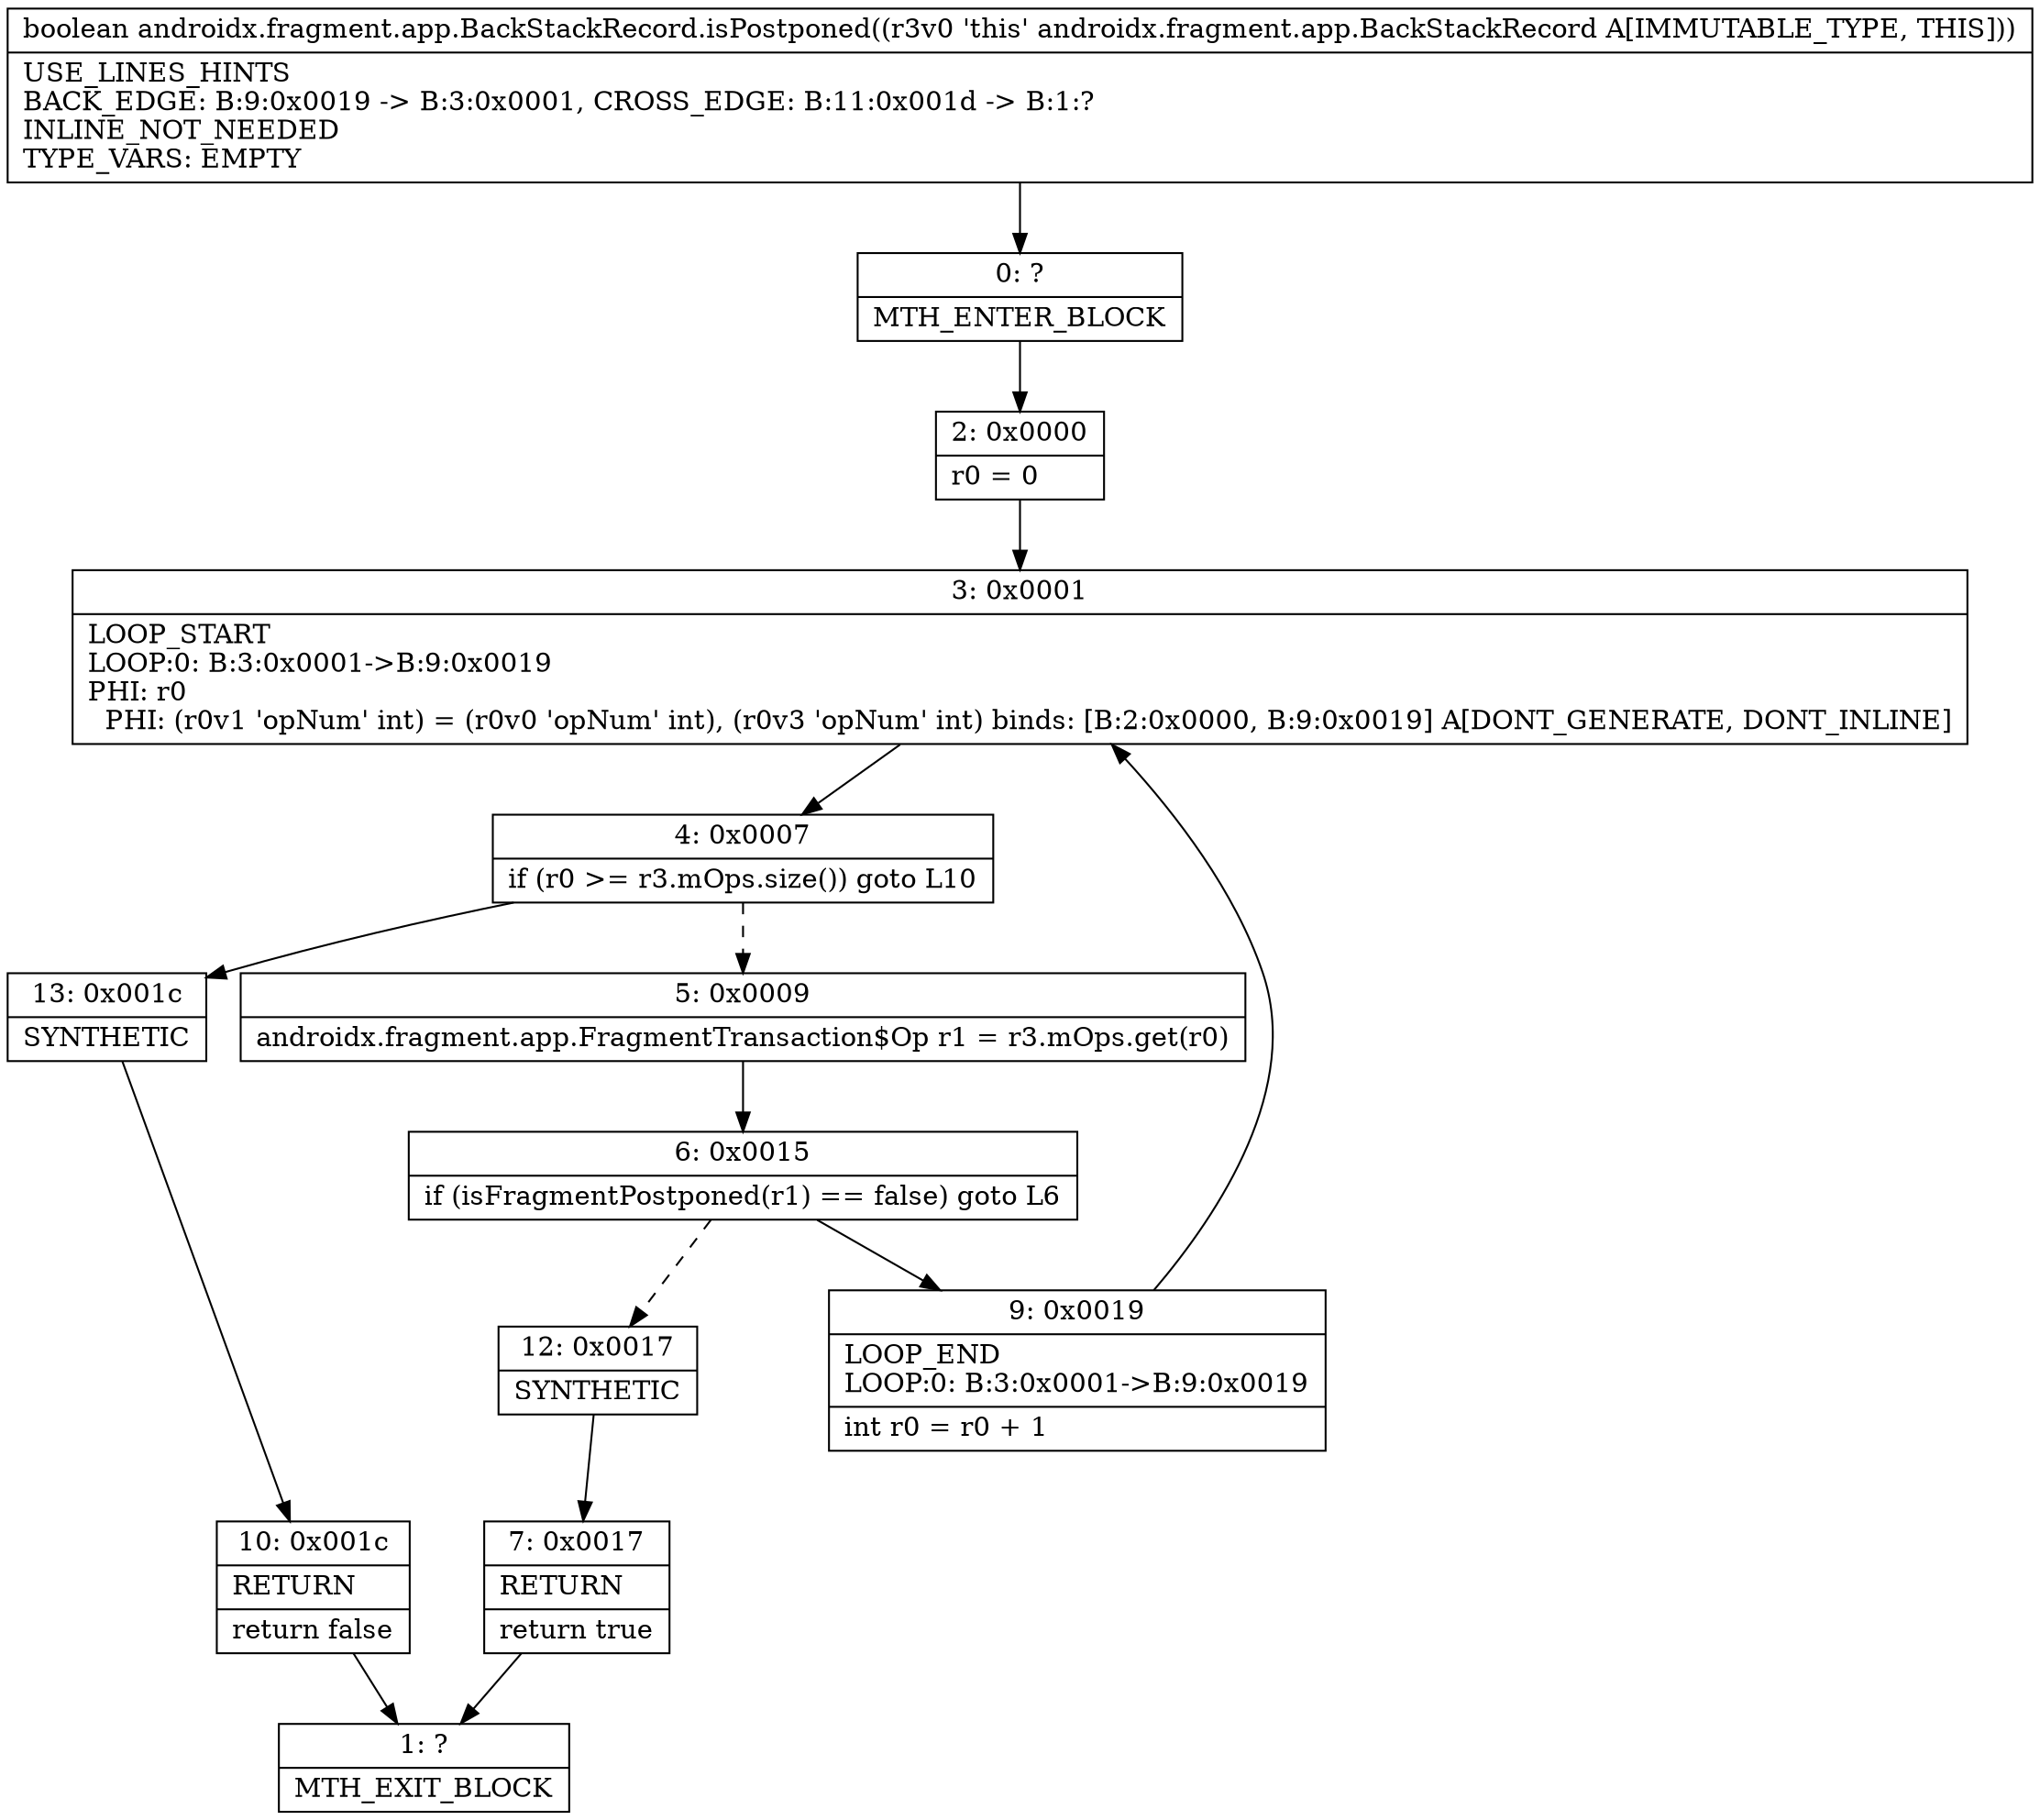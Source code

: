 digraph "CFG forandroidx.fragment.app.BackStackRecord.isPostponed()Z" {
Node_0 [shape=record,label="{0\:\ ?|MTH_ENTER_BLOCK\l}"];
Node_2 [shape=record,label="{2\:\ 0x0000|r0 = 0\l}"];
Node_3 [shape=record,label="{3\:\ 0x0001|LOOP_START\lLOOP:0: B:3:0x0001\-\>B:9:0x0019\lPHI: r0 \l  PHI: (r0v1 'opNum' int) = (r0v0 'opNum' int), (r0v3 'opNum' int) binds: [B:2:0x0000, B:9:0x0019] A[DONT_GENERATE, DONT_INLINE]\l}"];
Node_4 [shape=record,label="{4\:\ 0x0007|if (r0 \>= r3.mOps.size()) goto L10\l}"];
Node_5 [shape=record,label="{5\:\ 0x0009|androidx.fragment.app.FragmentTransaction$Op r1 = r3.mOps.get(r0)\l}"];
Node_6 [shape=record,label="{6\:\ 0x0015|if (isFragmentPostponed(r1) == false) goto L6\l}"];
Node_9 [shape=record,label="{9\:\ 0x0019|LOOP_END\lLOOP:0: B:3:0x0001\-\>B:9:0x0019\l|int r0 = r0 + 1\l}"];
Node_12 [shape=record,label="{12\:\ 0x0017|SYNTHETIC\l}"];
Node_7 [shape=record,label="{7\:\ 0x0017|RETURN\l|return true\l}"];
Node_1 [shape=record,label="{1\:\ ?|MTH_EXIT_BLOCK\l}"];
Node_13 [shape=record,label="{13\:\ 0x001c|SYNTHETIC\l}"];
Node_10 [shape=record,label="{10\:\ 0x001c|RETURN\l|return false\l}"];
MethodNode[shape=record,label="{boolean androidx.fragment.app.BackStackRecord.isPostponed((r3v0 'this' androidx.fragment.app.BackStackRecord A[IMMUTABLE_TYPE, THIS]))  | USE_LINES_HINTS\lBACK_EDGE: B:9:0x0019 \-\> B:3:0x0001, CROSS_EDGE: B:11:0x001d \-\> B:1:?\lINLINE_NOT_NEEDED\lTYPE_VARS: EMPTY\l}"];
MethodNode -> Node_0;Node_0 -> Node_2;
Node_2 -> Node_3;
Node_3 -> Node_4;
Node_4 -> Node_5[style=dashed];
Node_4 -> Node_13;
Node_5 -> Node_6;
Node_6 -> Node_9;
Node_6 -> Node_12[style=dashed];
Node_9 -> Node_3;
Node_12 -> Node_7;
Node_7 -> Node_1;
Node_13 -> Node_10;
Node_10 -> Node_1;
}

